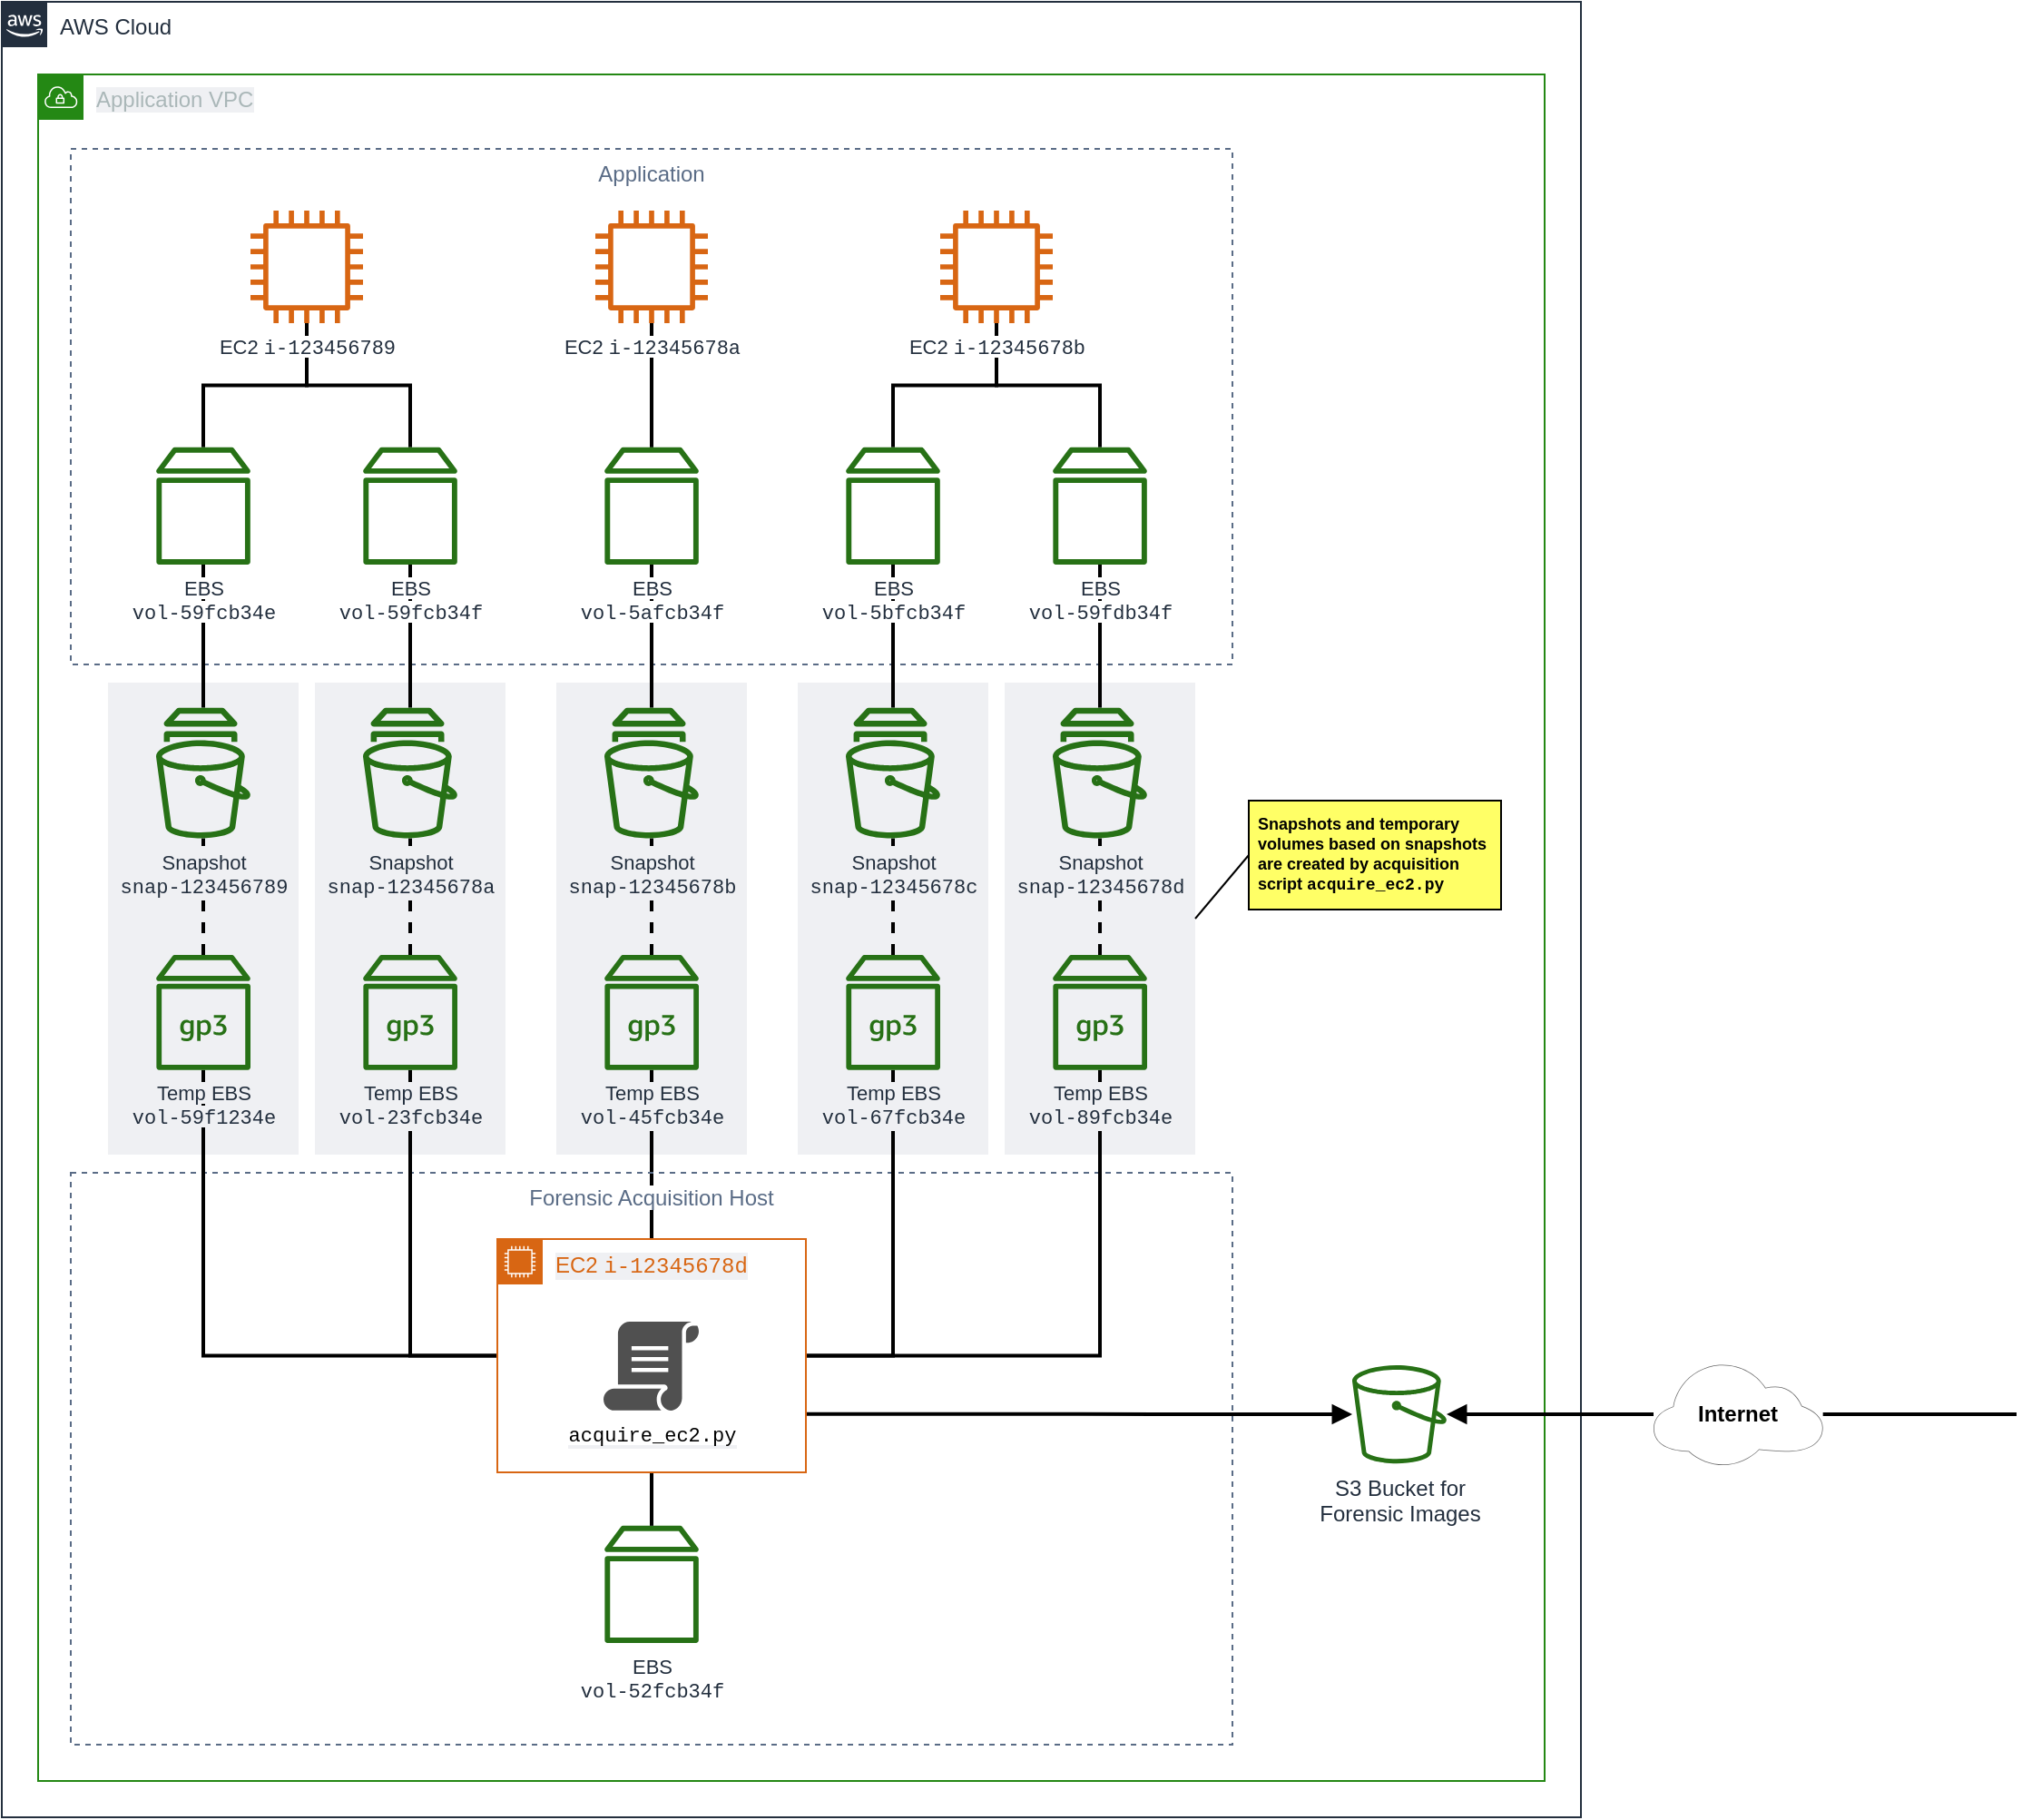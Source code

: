 <mxfile version="15.6.5" type="device"><diagram id="g9X7hcQDhyAjq9WfIX8l" name="Seite-1"><mxGraphModel dx="1186" dy="767" grid="1" gridSize="10" guides="1" tooltips="1" connect="1" arrows="1" fold="1" page="1" pageScale="1" pageWidth="1654" pageHeight="1169" math="0" shadow="0"><root><mxCell id="0"/><mxCell id="1" parent="0"/><mxCell id="h9PrRTDyjMdX5cG3Vpcv-79" value="&lt;span style=&quot;background-color: rgb(255 , 255 , 255)&quot;&gt;AWS Cloud&lt;/span&gt;" style="points=[[0,0],[0.25,0],[0.5,0],[0.75,0],[1,0],[1,0.25],[1,0.5],[1,0.75],[1,1],[0.75,1],[0.5,1],[0.25,1],[0,1],[0,0.75],[0,0.5],[0,0.25]];outlineConnect=0;gradientColor=none;html=1;whiteSpace=wrap;fontSize=12;fontStyle=0;shape=mxgraph.aws4.group;grIcon=mxgraph.aws4.group_aws_cloud_alt;strokeColor=#232F3E;fillColor=none;verticalAlign=top;align=left;spacingLeft=30;fontColor=#232F3E;dashed=0;labelBackgroundColor=#EFF0F3;" parent="1" vertex="1"><mxGeometry x="160" y="90" width="870" height="1000" as="geometry"/></mxCell><mxCell id="h9PrRTDyjMdX5cG3Vpcv-85" value="Application VPC" style="points=[[0,0],[0.25,0],[0.5,0],[0.75,0],[1,0],[1,0.25],[1,0.5],[1,0.75],[1,1],[0.75,1],[0.5,1],[0.25,1],[0,1],[0,0.75],[0,0.5],[0,0.25]];outlineConnect=0;gradientColor=none;html=1;whiteSpace=wrap;fontSize=12;fontStyle=0;shape=mxgraph.aws4.group;grIcon=mxgraph.aws4.group_vpc;strokeColor=#248814;fillColor=none;verticalAlign=top;align=left;spacingLeft=30;fontColor=#AAB7B8;dashed=0;labelBackgroundColor=#EFF0F3;" parent="1" vertex="1"><mxGeometry x="180" y="130" width="830" height="940" as="geometry"/></mxCell><mxCell id="h9PrRTDyjMdX5cG3Vpcv-68" value="" style="fillColor=#EFF0F3;strokeColor=none;dashed=0;verticalAlign=top;fontStyle=0;fontColor=#232F3D;labelBackgroundColor=#FFFFFF;" parent="1" vertex="1"><mxGeometry x="712.5" y="465" width="105" height="260" as="geometry"/></mxCell><mxCell id="h9PrRTDyjMdX5cG3Vpcv-67" value="" style="fillColor=#EFF0F3;strokeColor=none;dashed=0;verticalAlign=top;fontStyle=0;fontColor=#232F3D;labelBackgroundColor=#FFFFFF;" parent="1" vertex="1"><mxGeometry x="598.5" y="465" width="105" height="260" as="geometry"/></mxCell><mxCell id="h9PrRTDyjMdX5cG3Vpcv-66" value="" style="fillColor=#EFF0F3;strokeColor=none;dashed=0;verticalAlign=top;fontStyle=0;fontColor=#232F3D;labelBackgroundColor=#FFFFFF;" parent="1" vertex="1"><mxGeometry x="465.5" y="465" width="105" height="260" as="geometry"/></mxCell><mxCell id="h9PrRTDyjMdX5cG3Vpcv-65" value="" style="fillColor=#EFF0F3;strokeColor=none;dashed=0;verticalAlign=top;fontStyle=0;fontColor=#232F3D;labelBackgroundColor=#FFFFFF;" parent="1" vertex="1"><mxGeometry x="332.5" y="465" width="105" height="260" as="geometry"/></mxCell><mxCell id="h9PrRTDyjMdX5cG3Vpcv-64" value="" style="fillColor=#EFF0F3;strokeColor=none;dashed=0;verticalAlign=top;fontStyle=0;fontColor=#232F3D;labelBackgroundColor=#FFFFFF;" parent="1" vertex="1"><mxGeometry x="218.5" y="465" width="105" height="260" as="geometry"/></mxCell><mxCell id="h9PrRTDyjMdX5cG3Vpcv-54" value="" style="endArrow=none;html=1;rounded=0;edgeStyle=orthogonalEdgeStyle;strokeWidth=2;exitX=0.5;exitY=0;exitDx=0;exitDy=0;" parent="1" source="h9PrRTDyjMdX5cG3Vpcv-90" target="h9PrRTDyjMdX5cG3Vpcv-46" edge="1"><mxGeometry width="50" height="50" relative="1" as="geometry"><mxPoint x="518" y="773" as="sourcePoint"/><mxPoint x="395" y="688.351" as="targetPoint"/></mxGeometry></mxCell><mxCell id="h9PrRTDyjMdX5cG3Vpcv-50" value="Forensic Acquisition Host" style="fillColor=none;strokeColor=#5A6C86;dashed=1;verticalAlign=top;fontStyle=0;fontColor=#5A6C86;labelBackgroundColor=#FFFFFF;" parent="1" vertex="1"><mxGeometry x="198" y="735" width="640" height="315" as="geometry"/></mxCell><mxCell id="h9PrRTDyjMdX5cG3Vpcv-43" value="Application" style="fillColor=none;strokeColor=#5A6C86;dashed=1;verticalAlign=top;fontStyle=0;fontColor=#5A6C86;" parent="1" vertex="1"><mxGeometry x="198" y="171" width="640" height="284" as="geometry"/></mxCell><mxCell id="h9PrRTDyjMdX5cG3Vpcv-1" value="S3 Bucket for &lt;br&gt;Forensic Images" style="outlineConnect=0;fontColor=#232F3E;gradientColor=none;fillColor=#277116;strokeColor=none;dashed=0;verticalLabelPosition=bottom;verticalAlign=top;align=center;html=1;fontSize=12;fontStyle=0;aspect=fixed;pointerEvents=1;shape=mxgraph.aws4.bucket;" parent="1" vertex="1"><mxGeometry x="904" y="841" width="52" height="54.08" as="geometry"/></mxCell><mxCell id="h9PrRTDyjMdX5cG3Vpcv-27" value="" style="endArrow=none;html=1;rounded=0;edgeStyle=orthogonalEdgeStyle;strokeWidth=2;" parent="1" source="h9PrRTDyjMdX5cG3Vpcv-3" target="h9PrRTDyjMdX5cG3Vpcv-2" edge="1"><mxGeometry width="50" height="50" relative="1" as="geometry"><mxPoint x="507" y="435" as="sourcePoint"/><mxPoint x="557" y="385" as="targetPoint"/></mxGeometry></mxCell><mxCell id="h9PrRTDyjMdX5cG3Vpcv-28" value="" style="endArrow=none;html=1;rounded=0;edgeStyle=orthogonalEdgeStyle;strokeWidth=2;" parent="1" source="h9PrRTDyjMdX5cG3Vpcv-21" target="h9PrRTDyjMdX5cG3Vpcv-2" edge="1"><mxGeometry width="50" height="50" relative="1" as="geometry"><mxPoint x="288" y="345.27" as="sourcePoint"/><mxPoint x="338" y="277" as="targetPoint"/></mxGeometry></mxCell><mxCell id="h9PrRTDyjMdX5cG3Vpcv-29" value="" style="endArrow=none;html=1;rounded=0;edgeStyle=orthogonalEdgeStyle;strokeWidth=2;" parent="1" source="h9PrRTDyjMdX5cG3Vpcv-23" target="h9PrRTDyjMdX5cG3Vpcv-22" edge="1"><mxGeometry width="50" height="50" relative="1" as="geometry"><mxPoint x="388.029" y="345.27" as="sourcePoint"/><mxPoint x="338.029" y="277" as="targetPoint"/></mxGeometry></mxCell><mxCell id="h9PrRTDyjMdX5cG3Vpcv-30" value="" style="endArrow=none;html=1;rounded=0;edgeStyle=orthogonalEdgeStyle;strokeWidth=2;" parent="1" source="h9PrRTDyjMdX5cG3Vpcv-25" target="h9PrRTDyjMdX5cG3Vpcv-24" edge="1"><mxGeometry width="50" height="50" relative="1" as="geometry"><mxPoint x="528" y="345.27" as="sourcePoint"/><mxPoint x="528" y="277" as="targetPoint"/></mxGeometry></mxCell><mxCell id="h9PrRTDyjMdX5cG3Vpcv-31" value="" style="endArrow=none;html=1;rounded=0;edgeStyle=orthogonalEdgeStyle;strokeWidth=2;" parent="1" source="h9PrRTDyjMdX5cG3Vpcv-26" target="h9PrRTDyjMdX5cG3Vpcv-24" edge="1"><mxGeometry width="50" height="50" relative="1" as="geometry"><mxPoint x="668.029" y="345.27" as="sourcePoint"/><mxPoint x="718.029" y="277" as="targetPoint"/></mxGeometry></mxCell><mxCell id="h9PrRTDyjMdX5cG3Vpcv-2" value="&lt;span style=&quot;background-color: rgb(255, 255, 255); font-size: 11px;&quot;&gt;EC2&amp;nbsp;&lt;font face=&quot;Courier New&quot; style=&quot;font-size: 11px;&quot;&gt;i-123456789&lt;/font&gt;&lt;/span&gt;" style="outlineConnect=0;fontColor=#232F3E;fillColor=#D86613;strokeColor=none;dashed=0;verticalLabelPosition=bottom;verticalAlign=top;align=center;html=1;fontSize=11;fontStyle=0;aspect=fixed;pointerEvents=1;shape=mxgraph.aws4.instance2;" parent="1" vertex="1"><mxGeometry x="297" y="205" width="62" height="62" as="geometry"/></mxCell><mxCell id="h9PrRTDyjMdX5cG3Vpcv-22" value="&lt;span style=&quot;background-color: rgb(255, 255, 255); font-size: 11px;&quot;&gt;EC2&amp;nbsp;&lt;font face=&quot;Courier New&quot; style=&quot;font-size: 11px;&quot;&gt;i-12345678a&lt;/font&gt;&lt;/span&gt;" style="outlineConnect=0;fontColor=#232F3E;gradientColor=none;fillColor=#D86613;strokeColor=none;dashed=0;verticalLabelPosition=bottom;verticalAlign=top;align=center;html=1;fontSize=11;fontStyle=0;aspect=fixed;pointerEvents=1;shape=mxgraph.aws4.instance2;" parent="1" vertex="1"><mxGeometry x="487" y="205" width="62" height="62" as="geometry"/></mxCell><mxCell id="h9PrRTDyjMdX5cG3Vpcv-24" value="&lt;span style=&quot;background-color: rgb(255, 255, 255); font-size: 11px;&quot;&gt;EC2&amp;nbsp;&lt;font face=&quot;Courier New&quot; style=&quot;font-size: 11px;&quot;&gt;i-12345678b&lt;/font&gt;&lt;/span&gt;" style="outlineConnect=0;fontColor=#232F3E;gradientColor=none;fillColor=#D86613;strokeColor=none;dashed=0;verticalLabelPosition=bottom;verticalAlign=top;align=center;html=1;fontSize=11;fontStyle=0;aspect=fixed;pointerEvents=1;shape=mxgraph.aws4.instance2;" parent="1" vertex="1"><mxGeometry x="677" y="205" width="62" height="62" as="geometry"/></mxCell><mxCell id="h9PrRTDyjMdX5cG3Vpcv-38" value="" style="endArrow=none;html=1;rounded=0;edgeStyle=orthogonalEdgeStyle;strokeWidth=2;" parent="1" source="h9PrRTDyjMdX5cG3Vpcv-32" target="h9PrRTDyjMdX5cG3Vpcv-3" edge="1"><mxGeometry width="50" height="50" relative="1" as="geometry"><mxPoint x="281" y="345.227" as="sourcePoint"/><mxPoint x="338.029" y="277" as="targetPoint"/></mxGeometry></mxCell><mxCell id="h9PrRTDyjMdX5cG3Vpcv-39" value="" style="endArrow=none;html=1;rounded=0;edgeStyle=orthogonalEdgeStyle;strokeWidth=2;" parent="1" source="h9PrRTDyjMdX5cG3Vpcv-33" target="h9PrRTDyjMdX5cG3Vpcv-21" edge="1"><mxGeometry width="50" height="50" relative="1" as="geometry"><mxPoint x="281" y="482.57" as="sourcePoint"/><mxPoint x="281" y="410.193" as="targetPoint"/></mxGeometry></mxCell><mxCell id="h9PrRTDyjMdX5cG3Vpcv-40" value="" style="endArrow=none;html=1;rounded=0;edgeStyle=orthogonalEdgeStyle;strokeWidth=2;" parent="1" source="h9PrRTDyjMdX5cG3Vpcv-34" target="h9PrRTDyjMdX5cG3Vpcv-23" edge="1"><mxGeometry width="50" height="50" relative="1" as="geometry"><mxPoint x="395" y="482.57" as="sourcePoint"/><mxPoint x="395" y="410.193" as="targetPoint"/><Array as="points"><mxPoint x="518" y="455"/><mxPoint x="518" y="455"/></Array></mxGeometry></mxCell><mxCell id="h9PrRTDyjMdX5cG3Vpcv-41" value="" style="endArrow=none;html=1;rounded=0;edgeStyle=orthogonalEdgeStyle;strokeWidth=2;" parent="1" source="h9PrRTDyjMdX5cG3Vpcv-35" target="h9PrRTDyjMdX5cG3Vpcv-25" edge="1"><mxGeometry width="50" height="50" relative="1" as="geometry"><mxPoint x="528.029" y="482.57" as="sourcePoint"/><mxPoint x="528.029" y="410.193" as="targetPoint"/><Array as="points"><mxPoint x="651" y="445"/><mxPoint x="651" y="445"/></Array></mxGeometry></mxCell><mxCell id="h9PrRTDyjMdX5cG3Vpcv-42" value="" style="endArrow=none;html=1;rounded=0;edgeStyle=orthogonalEdgeStyle;strokeWidth=2;" parent="1" source="h9PrRTDyjMdX5cG3Vpcv-36" target="h9PrRTDyjMdX5cG3Vpcv-26" edge="1"><mxGeometry width="50" height="50" relative="1" as="geometry"><mxPoint x="661" y="482.57" as="sourcePoint"/><mxPoint x="661" y="410.193" as="targetPoint"/><Array as="points"><mxPoint x="765" y="445"/><mxPoint x="765" y="445"/></Array></mxGeometry></mxCell><mxCell id="h9PrRTDyjMdX5cG3Vpcv-3" value="&lt;span style=&quot;background-color: rgb(255, 255, 255); font-size: 11px;&quot;&gt;EBS&lt;br style=&quot;font-size: 11px;&quot;&gt;&lt;font face=&quot;Courier New&quot; style=&quot;font-size: 11px;&quot;&gt;vol-59fcb34e&lt;/font&gt;&lt;/span&gt;" style="outlineConnect=0;fontColor=#232F3E;gradientColor=none;fillColor=#277116;strokeColor=none;dashed=0;verticalLabelPosition=bottom;verticalAlign=top;align=center;html=1;fontSize=11;fontStyle=0;aspect=fixed;pointerEvents=1;shape=mxgraph.aws4.volume;" parent="1" vertex="1"><mxGeometry x="245" y="335" width="52" height="65.42" as="geometry"/></mxCell><mxCell id="h9PrRTDyjMdX5cG3Vpcv-21" value="&lt;span style=&quot;background-color: rgb(255, 255, 255); font-size: 11px;&quot;&gt;EBS&lt;br style=&quot;font-size: 11px;&quot;&gt;&lt;font face=&quot;Courier New&quot; style=&quot;font-size: 11px;&quot;&gt;vol-59fcb34f&lt;/font&gt;&lt;/span&gt;" style="outlineConnect=0;fontColor=#232F3E;gradientColor=none;fillColor=#277116;strokeColor=none;dashed=0;verticalLabelPosition=bottom;verticalAlign=top;align=center;html=1;fontSize=11;fontStyle=0;aspect=fixed;pointerEvents=1;shape=mxgraph.aws4.volume;" parent="1" vertex="1"><mxGeometry x="359" y="335" width="52" height="65.42" as="geometry"/></mxCell><mxCell id="h9PrRTDyjMdX5cG3Vpcv-23" value="&lt;span style=&quot;background-color: rgb(255, 255, 255); font-size: 11px;&quot;&gt;EBS&lt;br style=&quot;font-size: 11px;&quot;&gt;&lt;font face=&quot;Courier New&quot; style=&quot;font-size: 11px;&quot;&gt;vol-5afcb34f&lt;/font&gt;&lt;/span&gt;" style="outlineConnect=0;fontColor=#232F3E;gradientColor=none;fillColor=#277116;strokeColor=none;dashed=0;verticalLabelPosition=bottom;verticalAlign=top;align=center;html=1;fontSize=11;fontStyle=0;aspect=fixed;pointerEvents=1;shape=mxgraph.aws4.volume;" parent="1" vertex="1"><mxGeometry x="492" y="335" width="52" height="65.42" as="geometry"/></mxCell><mxCell id="h9PrRTDyjMdX5cG3Vpcv-25" value="&lt;span style=&quot;background-color: rgb(255, 255, 255); font-size: 11px;&quot;&gt;EBS&lt;br style=&quot;font-size: 11px;&quot;&gt;&lt;font face=&quot;Courier New&quot; style=&quot;font-size: 11px;&quot;&gt;vol-5bfcb34f&lt;/font&gt;&lt;/span&gt;" style="outlineConnect=0;fontColor=#232F3E;gradientColor=none;fillColor=#277116;strokeColor=none;dashed=0;verticalLabelPosition=bottom;verticalAlign=top;align=center;html=1;fontSize=11;fontStyle=0;aspect=fixed;pointerEvents=1;shape=mxgraph.aws4.volume;" parent="1" vertex="1"><mxGeometry x="625" y="335" width="52" height="65.42" as="geometry"/></mxCell><mxCell id="h9PrRTDyjMdX5cG3Vpcv-26" value="&lt;span style=&quot;background-color: rgb(255, 255, 255); font-size: 11px;&quot;&gt;EBS&lt;br style=&quot;font-size: 11px;&quot;&gt;&lt;font face=&quot;Courier New&quot; style=&quot;font-size: 11px;&quot;&gt;vol-59fdb34f&lt;/font&gt;&lt;/span&gt;" style="outlineConnect=0;fontColor=#232F3E;gradientColor=none;fillColor=#277116;strokeColor=none;dashed=0;verticalLabelPosition=bottom;verticalAlign=top;align=center;html=1;fontSize=11;fontStyle=0;aspect=fixed;pointerEvents=1;shape=mxgraph.aws4.volume;" parent="1" vertex="1"><mxGeometry x="739" y="335" width="52" height="65.42" as="geometry"/></mxCell><mxCell id="h9PrRTDyjMdX5cG3Vpcv-51" value="&lt;span style=&quot;background-color: rgb(255, 255, 255); font-size: 11px;&quot;&gt;EBS&lt;br style=&quot;font-size: 11px;&quot;&gt;&lt;font face=&quot;Courier New&quot; style=&quot;font-size: 11px;&quot;&gt;vol-52fcb34f&lt;/font&gt;&lt;/span&gt;" style="outlineConnect=0;fontColor=#232F3E;gradientColor=none;fillColor=#277116;strokeColor=none;dashed=0;verticalLabelPosition=bottom;verticalAlign=top;align=center;html=1;fontSize=11;fontStyle=0;aspect=fixed;pointerEvents=1;shape=mxgraph.aws4.volume;" parent="1" vertex="1"><mxGeometry x="492" y="929" width="52" height="65.42" as="geometry"/></mxCell><mxCell id="h9PrRTDyjMdX5cG3Vpcv-52" value="" style="endArrow=none;html=1;rounded=0;edgeStyle=orthogonalEdgeStyle;strokeWidth=2;" parent="1" source="h9PrRTDyjMdX5cG3Vpcv-90" target="h9PrRTDyjMdX5cG3Vpcv-44" edge="1"><mxGeometry width="50" height="50" relative="1" as="geometry"><mxPoint x="487" y="804" as="sourcePoint"/><mxPoint x="395" y="410.193" as="targetPoint"/></mxGeometry></mxCell><mxCell id="h9PrRTDyjMdX5cG3Vpcv-53" value="" style="endArrow=none;html=1;rounded=0;edgeStyle=orthogonalEdgeStyle;strokeWidth=2;exitX=0;exitY=0.5;exitDx=0;exitDy=0;" parent="1" source="h9PrRTDyjMdX5cG3Vpcv-90" target="h9PrRTDyjMdX5cG3Vpcv-45" edge="1"><mxGeometry width="50" height="50" relative="1" as="geometry"><mxPoint x="487" y="804" as="sourcePoint"/><mxPoint x="281" y="688.351" as="targetPoint"/></mxGeometry></mxCell><mxCell id="h9PrRTDyjMdX5cG3Vpcv-55" value="" style="endArrow=none;html=1;rounded=0;edgeStyle=orthogonalEdgeStyle;strokeWidth=2;exitX=1;exitY=0.5;exitDx=0;exitDy=0;" parent="1" source="h9PrRTDyjMdX5cG3Vpcv-90" target="h9PrRTDyjMdX5cG3Vpcv-47" edge="1"><mxGeometry width="50" height="50" relative="1" as="geometry"><mxPoint x="549" y="804" as="sourcePoint"/><mxPoint x="528" y="688.351" as="targetPoint"/></mxGeometry></mxCell><mxCell id="h9PrRTDyjMdX5cG3Vpcv-56" value="" style="endArrow=none;html=1;rounded=0;edgeStyle=orthogonalEdgeStyle;strokeWidth=2;exitX=1;exitY=0.5;exitDx=0;exitDy=0;" parent="1" source="h9PrRTDyjMdX5cG3Vpcv-90" target="h9PrRTDyjMdX5cG3Vpcv-48" edge="1"><mxGeometry width="50" height="50" relative="1" as="geometry"><mxPoint x="549" y="804" as="sourcePoint"/><mxPoint x="661" y="688.351" as="targetPoint"/></mxGeometry></mxCell><mxCell id="h9PrRTDyjMdX5cG3Vpcv-44" value="&lt;span style=&quot;font-size: 11px ; background-color: rgb(239 , 240 , 243)&quot;&gt;Temp EBS&lt;br style=&quot;font-size: 11px&quot;&gt;&lt;font face=&quot;Courier New&quot; style=&quot;font-size: 11px&quot;&gt;vol-59f1234e&lt;/font&gt;&lt;/span&gt;" style="outlineConnect=0;fontColor=#232F3E;gradientColor=none;fillColor=#277116;strokeColor=none;dashed=0;verticalLabelPosition=bottom;verticalAlign=top;align=center;html=1;fontSize=11;fontStyle=0;aspect=fixed;pointerEvents=1;shape=mxgraph.aws4.elastic_block_store_volume_gp3;" parent="1" vertex="1"><mxGeometry x="245" y="615" width="52" height="63.38" as="geometry"/></mxCell><mxCell id="h9PrRTDyjMdX5cG3Vpcv-45" value="&lt;span style=&quot;font-size: 11px&quot;&gt;Temp EBS&lt;br style=&quot;font-size: 11px&quot;&gt;&lt;font face=&quot;Courier New&quot; style=&quot;font-size: 11px&quot;&gt;vol-23fcb34e&lt;/font&gt;&lt;/span&gt;" style="outlineConnect=0;fontColor=#232F3E;gradientColor=none;fillColor=#277116;strokeColor=none;dashed=0;verticalLabelPosition=bottom;verticalAlign=top;align=center;html=1;fontSize=11;fontStyle=0;aspect=fixed;pointerEvents=1;shape=mxgraph.aws4.elastic_block_store_volume_gp3;labelBackgroundColor=#EFF0F3;" parent="1" vertex="1"><mxGeometry x="359" y="615" width="52" height="63.38" as="geometry"/></mxCell><mxCell id="h9PrRTDyjMdX5cG3Vpcv-46" value="&lt;span style=&quot;font-size: 11px&quot;&gt;Temp EBS&lt;br style=&quot;font-size: 11px&quot;&gt;&lt;font face=&quot;Courier New&quot; style=&quot;font-size: 11px&quot;&gt;vol-45fcb34e&lt;/font&gt;&lt;/span&gt;" style="outlineConnect=0;fontColor=#232F3E;gradientColor=none;fillColor=#277116;strokeColor=none;dashed=0;verticalLabelPosition=bottom;verticalAlign=top;align=center;html=1;fontSize=11;fontStyle=0;aspect=fixed;pointerEvents=1;shape=mxgraph.aws4.elastic_block_store_volume_gp3;labelBackgroundColor=#EFF0F3;" parent="1" vertex="1"><mxGeometry x="492" y="615" width="52" height="63.38" as="geometry"/></mxCell><mxCell id="h9PrRTDyjMdX5cG3Vpcv-47" value="&lt;span style=&quot;font-size: 11px&quot;&gt;Temp EBS&lt;br style=&quot;font-size: 11px&quot;&gt;&lt;font face=&quot;Courier New&quot; style=&quot;font-size: 11px&quot;&gt;vol-67fcb34e&lt;/font&gt;&lt;/span&gt;" style="outlineConnect=0;fontColor=#232F3E;gradientColor=none;fillColor=#277116;strokeColor=none;dashed=0;verticalLabelPosition=bottom;verticalAlign=top;align=center;html=1;fontSize=11;fontStyle=0;aspect=fixed;pointerEvents=1;shape=mxgraph.aws4.elastic_block_store_volume_gp3;labelBackgroundColor=#EFF0F3;" parent="1" vertex="1"><mxGeometry x="625" y="615" width="52" height="63.38" as="geometry"/></mxCell><mxCell id="h9PrRTDyjMdX5cG3Vpcv-48" value="&lt;span style=&quot;font-size: 11px&quot;&gt;Temp EBS&lt;br style=&quot;font-size: 11px&quot;&gt;&lt;font face=&quot;Courier New&quot; style=&quot;font-size: 11px&quot;&gt;vol-89fcb34e&lt;/font&gt;&lt;/span&gt;" style="outlineConnect=0;fontColor=#232F3E;gradientColor=none;fillColor=#277116;strokeColor=none;dashed=0;verticalLabelPosition=bottom;verticalAlign=top;align=center;html=1;fontSize=11;fontStyle=0;aspect=fixed;pointerEvents=1;shape=mxgraph.aws4.elastic_block_store_volume_gp3;labelBackgroundColor=#EFF0F3;" parent="1" vertex="1"><mxGeometry x="739" y="615" width="52" height="63.38" as="geometry"/></mxCell><mxCell id="h9PrRTDyjMdX5cG3Vpcv-57" value="" style="endArrow=none;html=1;rounded=0;edgeStyle=orthogonalEdgeStyle;strokeWidth=2;fontSize=11;entryX=0.5;entryY=1;entryDx=0;entryDy=0;" parent="1" source="h9PrRTDyjMdX5cG3Vpcv-51" target="h9PrRTDyjMdX5cG3Vpcv-90" edge="1"><mxGeometry width="50" height="50" relative="1" as="geometry"><mxPoint x="559" y="814.029" as="sourcePoint"/><mxPoint x="518" y="835" as="targetPoint"/></mxGeometry></mxCell><mxCell id="h9PrRTDyjMdX5cG3Vpcv-58" value="" style="endArrow=none;html=1;rounded=0;edgeStyle=orthogonalEdgeStyle;strokeWidth=2;dashed=1;fontSize=11;" parent="1" source="h9PrRTDyjMdX5cG3Vpcv-48" target="h9PrRTDyjMdX5cG3Vpcv-36" edge="1"><mxGeometry width="50" height="50" relative="1" as="geometry"><mxPoint x="559.0" y="814" as="sourcePoint"/><mxPoint x="775" y="688.351" as="targetPoint"/></mxGeometry></mxCell><mxCell id="h9PrRTDyjMdX5cG3Vpcv-36" value="&lt;span style=&quot;font-size: 11px;&quot;&gt;Snapshot&lt;br style=&quot;font-size: 11px;&quot;&gt;&lt;font face=&quot;Courier New&quot; style=&quot;font-size: 11px;&quot;&gt;snap-12345678d&lt;/font&gt;&lt;/span&gt;" style="outlineConnect=0;fontColor=#232F3E;gradientColor=none;fillColor=#277116;strokeColor=none;dashed=0;verticalLabelPosition=bottom;verticalAlign=top;align=center;html=1;fontSize=11;fontStyle=0;aspect=fixed;pointerEvents=1;shape=mxgraph.aws4.snapshot;labelBackgroundColor=#EFF0F3;" parent="1" vertex="1"><mxGeometry x="739" y="478.57" width="52" height="72.43" as="geometry"/></mxCell><mxCell id="h9PrRTDyjMdX5cG3Vpcv-59" value="" style="endArrow=none;html=1;rounded=0;edgeStyle=orthogonalEdgeStyle;strokeWidth=2;dashed=1;fontSize=11;" parent="1" source="h9PrRTDyjMdX5cG3Vpcv-47" target="h9PrRTDyjMdX5cG3Vpcv-35" edge="1"><mxGeometry width="50" height="50" relative="1" as="geometry"><mxPoint x="775" y="625.029" as="sourcePoint"/><mxPoint x="775" y="561.0" as="targetPoint"/></mxGeometry></mxCell><mxCell id="h9PrRTDyjMdX5cG3Vpcv-60" value="" style="endArrow=none;html=1;rounded=0;edgeStyle=orthogonalEdgeStyle;strokeWidth=2;dashed=1;fontSize=11;" parent="1" source="h9PrRTDyjMdX5cG3Vpcv-46" target="h9PrRTDyjMdX5cG3Vpcv-34" edge="1"><mxGeometry width="50" height="50" relative="1" as="geometry"><mxPoint x="661" y="625.029" as="sourcePoint"/><mxPoint x="661" y="561.0" as="targetPoint"/></mxGeometry></mxCell><mxCell id="h9PrRTDyjMdX5cG3Vpcv-61" value="" style="endArrow=none;html=1;rounded=0;edgeStyle=orthogonalEdgeStyle;strokeWidth=2;dashed=1;fontSize=11;" parent="1" source="h9PrRTDyjMdX5cG3Vpcv-45" target="h9PrRTDyjMdX5cG3Vpcv-33" edge="1"><mxGeometry width="50" height="50" relative="1" as="geometry"><mxPoint x="528" y="625.029" as="sourcePoint"/><mxPoint x="528" y="561.0" as="targetPoint"/></mxGeometry></mxCell><mxCell id="h9PrRTDyjMdX5cG3Vpcv-62" value="" style="endArrow=none;html=1;rounded=0;edgeStyle=orthogonalEdgeStyle;strokeWidth=2;dashed=1;fontSize=11;" parent="1" source="h9PrRTDyjMdX5cG3Vpcv-44" target="h9PrRTDyjMdX5cG3Vpcv-32" edge="1"><mxGeometry width="50" height="50" relative="1" as="geometry"><mxPoint x="395" y="625.029" as="sourcePoint"/><mxPoint x="395" y="561.0" as="targetPoint"/></mxGeometry></mxCell><mxCell id="h9PrRTDyjMdX5cG3Vpcv-32" value="&lt;span style=&quot;font-size: 11px ; background-color: rgb(239 , 240 , 243)&quot;&gt;Snapshot&lt;br style=&quot;font-size: 11px&quot;&gt;&lt;font face=&quot;Courier New&quot; style=&quot;font-size: 11px&quot;&gt;snap-123456789&lt;/font&gt;&lt;/span&gt;" style="outlineConnect=0;fontColor=#232F3E;gradientColor=none;fillColor=#277116;strokeColor=none;dashed=0;verticalLabelPosition=bottom;verticalAlign=top;align=center;html=1;fontSize=11;fontStyle=0;aspect=fixed;pointerEvents=1;shape=mxgraph.aws4.snapshot;" parent="1" vertex="1"><mxGeometry x="245" y="478.57" width="52" height="72.43" as="geometry"/></mxCell><mxCell id="h9PrRTDyjMdX5cG3Vpcv-33" value="&lt;span style=&quot;font-size: 11px ; background-color: rgb(239 , 240 , 243)&quot;&gt;Snapshot&lt;br style=&quot;font-size: 11px&quot;&gt;&lt;font face=&quot;Courier New&quot; style=&quot;font-size: 11px&quot;&gt;snap-12345678a&lt;/font&gt;&lt;/span&gt;" style="outlineConnect=0;fontColor=#232F3E;gradientColor=none;fillColor=#277116;strokeColor=none;dashed=0;verticalLabelPosition=bottom;verticalAlign=top;align=center;html=1;fontSize=11;fontStyle=0;aspect=fixed;pointerEvents=1;shape=mxgraph.aws4.snapshot;" parent="1" vertex="1"><mxGeometry x="359" y="478.57" width="52" height="72.43" as="geometry"/></mxCell><mxCell id="h9PrRTDyjMdX5cG3Vpcv-34" value="&lt;span style=&quot;font-size: 11px;&quot;&gt;Snapshot&lt;br style=&quot;font-size: 11px;&quot;&gt;&lt;font face=&quot;Courier New&quot; style=&quot;font-size: 11px;&quot;&gt;snap-12345678b&lt;/font&gt;&lt;/span&gt;" style="outlineConnect=0;fontColor=#232F3E;gradientColor=none;fillColor=#277116;strokeColor=none;dashed=0;verticalLabelPosition=bottom;verticalAlign=top;align=center;html=1;fontSize=11;fontStyle=0;aspect=fixed;pointerEvents=1;shape=mxgraph.aws4.snapshot;labelBackgroundColor=#EFF0F3;" parent="1" vertex="1"><mxGeometry x="492" y="478.57" width="52" height="72.43" as="geometry"/></mxCell><mxCell id="h9PrRTDyjMdX5cG3Vpcv-35" value="&lt;span style=&quot;font-size: 11px;&quot;&gt;Snapshot&lt;br style=&quot;font-size: 11px;&quot;&gt;&lt;font face=&quot;Courier New&quot; style=&quot;font-size: 11px;&quot;&gt;snap-12345678c&lt;/font&gt;&lt;/span&gt;" style="outlineConnect=0;fontColor=#232F3E;gradientColor=none;fillColor=#277116;strokeColor=none;dashed=0;verticalLabelPosition=bottom;verticalAlign=top;align=center;html=1;fontSize=11;fontStyle=0;aspect=fixed;pointerEvents=1;shape=mxgraph.aws4.snapshot;labelBackgroundColor=#EFF0F3;" parent="1" vertex="1"><mxGeometry x="625" y="478.57" width="52" height="72.43" as="geometry"/></mxCell><mxCell id="h9PrRTDyjMdX5cG3Vpcv-71" value="" style="endArrow=block;html=1;rounded=0;edgeStyle=orthogonalEdgeStyle;strokeWidth=2;endFill=1;exitX=1;exitY=0.75;exitDx=0;exitDy=0;strokeColor=default;labelBackgroundColor=default;fontColor=default;" parent="1" source="h9PrRTDyjMdX5cG3Vpcv-90" target="h9PrRTDyjMdX5cG3Vpcv-1" edge="1"><mxGeometry width="50" height="50" relative="1" as="geometry"><mxPoint x="559" y="814" as="sourcePoint"/><mxPoint x="957" y="765" as="targetPoint"/></mxGeometry></mxCell><mxCell id="h9PrRTDyjMdX5cG3Vpcv-82" value="" style="endArrow=block;html=1;rounded=0;edgeStyle=orthogonalEdgeStyle;strokeWidth=2;endFill=1;" parent="1" source="h9PrRTDyjMdX5cG3Vpcv-86" target="h9PrRTDyjMdX5cG3Vpcv-1" edge="1"><mxGeometry width="50" height="50" relative="1" as="geometry"><mxPoint x="848" y="885" as="sourcePoint"/><mxPoint x="967.0" y="885" as="targetPoint"/></mxGeometry></mxCell><mxCell id="h9PrRTDyjMdX5cG3Vpcv-86" value="" style="points=[[0,0.64,0],[0.2,0.15,0],[0.4,0.01,0],[0.79,0.25,0],[1,0.65,0],[0.8,0.86,0],[0.41,1,0],[0.16,0.86,0]];verticalLabelPosition=bottom;html=1;verticalAlign=top;aspect=fixed;align=center;pointerEvents=1;shape=mxgraph.cisco19.cloud;fillColor=#6B6B6B;strokeColor=none;fontColor=default;" parent="1" vertex="1"><mxGeometry x="1070" y="840.04" width="93.33" height="56" as="geometry"/></mxCell><mxCell id="h9PrRTDyjMdX5cG3Vpcv-87" value="Internet" style="text;html=1;strokeColor=none;fillColor=none;align=center;verticalAlign=middle;whiteSpace=wrap;rounded=0;fontSize=12;fontStyle=1;fontColor=default;" parent="1" vertex="1"><mxGeometry x="1092.01" y="852.04" width="49.3" height="32" as="geometry"/></mxCell><mxCell id="h9PrRTDyjMdX5cG3Vpcv-88" style="rounded=0;orthogonalLoop=1;jettySize=auto;html=1;fontSize=11;endArrow=none;endFill=0;strokeWidth=2;strokeColor=default;labelBackgroundColor=default;fontColor=default;" parent="1" source="h9PrRTDyjMdX5cG3Vpcv-86" edge="1"><mxGeometry relative="1" as="geometry"><mxPoint x="1408.35" y="879" as="sourcePoint"/><mxPoint x="1270" y="868" as="targetPoint"/></mxGeometry></mxCell><mxCell id="h9PrRTDyjMdX5cG3Vpcv-90" value="EC2 &lt;font face=&quot;Courier New&quot;&gt;i-12345678d&lt;/font&gt;" style="points=[[0,0],[0.25,0],[0.5,0],[0.75,0],[1,0],[1,0.25],[1,0.5],[1,0.75],[1,1],[0.75,1],[0.5,1],[0.25,1],[0,1],[0,0.75],[0,0.5],[0,0.25]];outlineConnect=0;gradientColor=none;html=1;whiteSpace=wrap;fontSize=12;fontStyle=0;shape=mxgraph.aws4.group;grIcon=mxgraph.aws4.group_ec2_instance_contents;strokeColor=#D86613;fillColor=none;verticalAlign=top;align=left;spacingLeft=30;fontColor=#D86613;dashed=0;labelBackgroundColor=#EFF0F3;" parent="1" vertex="1"><mxGeometry x="433" y="771.5" width="170" height="128.5" as="geometry"/></mxCell><mxCell id="h9PrRTDyjMdX5cG3Vpcv-91" value="&lt;span style=&quot;background-color: rgb(255 , 255 , 255)&quot;&gt;&lt;font face=&quot;Courier New&quot;&gt;acquire_ec2.py&lt;/font&gt;&lt;/span&gt;" style="pointerEvents=1;shadow=0;dashed=0;html=1;strokeColor=none;fillColor=#505050;labelPosition=center;verticalLabelPosition=bottom;verticalAlign=top;outlineConnect=0;align=center;shape=mxgraph.office.concepts.script;labelBackgroundColor=#EFF0F3;fontSize=11;" parent="1" vertex="1"><mxGeometry x="491.5" y="817" width="53" height="49" as="geometry"/></mxCell><mxCell id="h9PrRTDyjMdX5cG3Vpcv-94" value="Snapshots and temporary volumes based on snapshots are created by acquisition script &lt;font face=&quot;Courier New&quot;&gt;acquire_ec2.py&lt;/font&gt;" style="rounded=0;whiteSpace=wrap;html=1;fontSize=9;align=left;spacingLeft=3;fillColor=#FFFF66;fontStyle=1" parent="1" vertex="1"><mxGeometry x="847" y="530" width="139" height="60" as="geometry"/></mxCell><mxCell id="h9PrRTDyjMdX5cG3Vpcv-96" style="edgeStyle=none;rounded=0;orthogonalLoop=1;jettySize=auto;html=1;exitX=0;exitY=0.5;exitDx=0;exitDy=0;entryX=1;entryY=0.5;entryDx=0;entryDy=0;endArrow=none;endFill=0;strokeColor=#000000;strokeWidth=1;fontSize=9;" parent="1" source="h9PrRTDyjMdX5cG3Vpcv-94" target="h9PrRTDyjMdX5cG3Vpcv-68" edge="1"><mxGeometry relative="1" as="geometry"><mxPoint x="1254.35" y="866.5" as="targetPoint"/><mxPoint x="1215" y="844" as="sourcePoint"/></mxGeometry></mxCell></root></mxGraphModel></diagram></mxfile>
